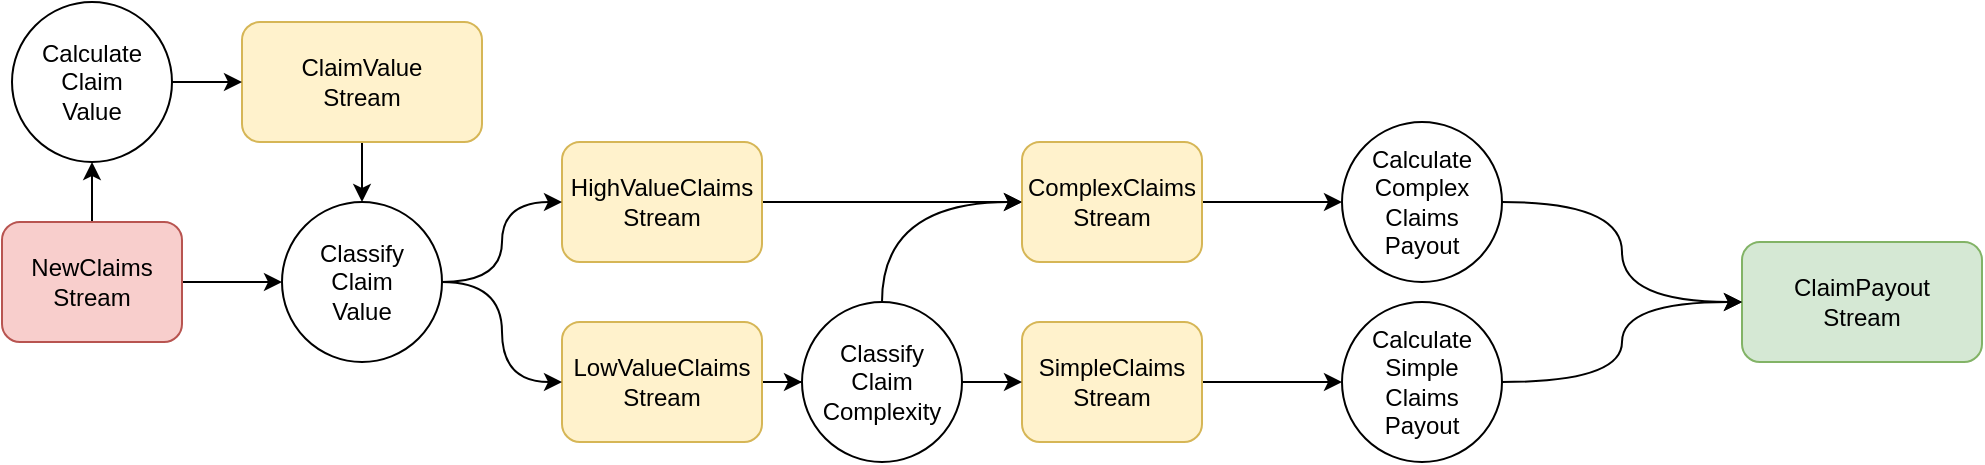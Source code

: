 <mxfile version="14.6.11" type="device"><diagram id="JLejQ_-pHV9k79WDn4vu" name="Page-1"><mxGraphModel dx="1038" dy="536" grid="1" gridSize="10" guides="1" tooltips="1" connect="1" arrows="1" fold="1" page="1" pageScale="1" pageWidth="827" pageHeight="1169" math="0" shadow="0"><root><mxCell id="0"/><mxCell id="1" parent="0"/><mxCell id="Sl7s-AR7URShg2lnCUr_-15" style="edgeStyle=orthogonalEdgeStyle;rounded=0;orthogonalLoop=1;jettySize=auto;html=1;" edge="1" parent="1" source="Sl7s-AR7URShg2lnCUr_-1" target="Sl7s-AR7URShg2lnCUr_-10"><mxGeometry relative="1" as="geometry"/></mxCell><mxCell id="Sl7s-AR7URShg2lnCUr_-18" style="edgeStyle=orthogonalEdgeStyle;rounded=0;orthogonalLoop=1;jettySize=auto;html=1;" edge="1" parent="1" source="Sl7s-AR7URShg2lnCUr_-1" target="Sl7s-AR7URShg2lnCUr_-11"><mxGeometry relative="1" as="geometry"/></mxCell><mxCell id="Sl7s-AR7URShg2lnCUr_-1" value="&lt;div&gt;NewClaims&lt;/div&gt;&lt;div&gt;Stream&lt;br&gt;&lt;/div&gt;" style="rounded=1;whiteSpace=wrap;html=1;fillColor=#f8cecc;strokeColor=#b85450;" vertex="1" parent="1"><mxGeometry x="10" y="120" width="90" height="60" as="geometry"/></mxCell><mxCell id="Sl7s-AR7URShg2lnCUr_-17" style="edgeStyle=orthogonalEdgeStyle;rounded=0;orthogonalLoop=1;jettySize=auto;html=1;" edge="1" parent="1" source="Sl7s-AR7URShg2lnCUr_-2" target="Sl7s-AR7URShg2lnCUr_-11"><mxGeometry relative="1" as="geometry"/></mxCell><mxCell id="Sl7s-AR7URShg2lnCUr_-2" value="&lt;div&gt;ClaimValue&lt;/div&gt;&lt;div&gt;Stream&lt;br&gt;&lt;/div&gt;" style="rounded=1;whiteSpace=wrap;html=1;fillColor=#fff2cc;strokeColor=#d6b656;" vertex="1" parent="1"><mxGeometry x="130" y="20" width="120" height="60" as="geometry"/></mxCell><mxCell id="Sl7s-AR7URShg2lnCUr_-21" style="edgeStyle=orthogonalEdgeStyle;rounded=0;orthogonalLoop=1;jettySize=auto;html=1;entryX=0;entryY=0.5;entryDx=0;entryDy=0;" edge="1" parent="1" source="Sl7s-AR7URShg2lnCUr_-3" target="Sl7s-AR7URShg2lnCUr_-6"><mxGeometry relative="1" as="geometry"/></mxCell><mxCell id="Sl7s-AR7URShg2lnCUr_-3" value="&lt;div&gt;HighValueClaims&lt;/div&gt;&lt;div&gt;Stream&lt;/div&gt;" style="rounded=1;whiteSpace=wrap;html=1;fillColor=#fff2cc;strokeColor=#d6b656;" vertex="1" parent="1"><mxGeometry x="290" y="80" width="100" height="60" as="geometry"/></mxCell><mxCell id="Sl7s-AR7URShg2lnCUr_-22" style="edgeStyle=orthogonalEdgeStyle;rounded=0;orthogonalLoop=1;jettySize=auto;html=1;" edge="1" parent="1" source="Sl7s-AR7URShg2lnCUr_-4" target="Sl7s-AR7URShg2lnCUr_-12"><mxGeometry relative="1" as="geometry"/></mxCell><mxCell id="Sl7s-AR7URShg2lnCUr_-4" value="&lt;div&gt;LowValueClaims&lt;/div&gt;&lt;div&gt;Stream&lt;/div&gt;" style="rounded=1;whiteSpace=wrap;html=1;fillColor=#fff2cc;strokeColor=#d6b656;" vertex="1" parent="1"><mxGeometry x="290" y="170" width="100" height="60" as="geometry"/></mxCell><mxCell id="Sl7s-AR7URShg2lnCUr_-25" style="edgeStyle=orthogonalEdgeStyle;rounded=0;orthogonalLoop=1;jettySize=auto;html=1;entryX=0;entryY=0.5;entryDx=0;entryDy=0;" edge="1" parent="1" source="Sl7s-AR7URShg2lnCUr_-5" target="Sl7s-AR7URShg2lnCUr_-13"><mxGeometry relative="1" as="geometry"/></mxCell><mxCell id="Sl7s-AR7URShg2lnCUr_-5" value="&lt;div&gt;SimpleClaims&lt;/div&gt;&lt;div&gt;Stream&lt;/div&gt;" style="rounded=1;whiteSpace=wrap;html=1;fillColor=#fff2cc;strokeColor=#d6b656;" vertex="1" parent="1"><mxGeometry x="520" y="170" width="90" height="60" as="geometry"/></mxCell><mxCell id="Sl7s-AR7URShg2lnCUr_-26" style="edgeStyle=orthogonalEdgeStyle;rounded=0;orthogonalLoop=1;jettySize=auto;html=1;" edge="1" parent="1" source="Sl7s-AR7URShg2lnCUr_-6" target="Sl7s-AR7URShg2lnCUr_-14"><mxGeometry relative="1" as="geometry"/></mxCell><mxCell id="Sl7s-AR7URShg2lnCUr_-6" value="&lt;div&gt;ComplexClaims&lt;/div&gt;&lt;div&gt;Stream&lt;/div&gt;" style="rounded=1;whiteSpace=wrap;html=1;fillColor=#fff2cc;strokeColor=#d6b656;" vertex="1" parent="1"><mxGeometry x="520" y="80" width="90" height="60" as="geometry"/></mxCell><mxCell id="Sl7s-AR7URShg2lnCUr_-8" value="&lt;div&gt;ClaimPayout&lt;/div&gt;&lt;div&gt;Stream&lt;/div&gt;" style="rounded=1;whiteSpace=wrap;html=1;fillColor=#d5e8d4;strokeColor=#82b366;" vertex="1" parent="1"><mxGeometry x="880" y="130" width="120" height="60" as="geometry"/></mxCell><mxCell id="Sl7s-AR7URShg2lnCUr_-16" style="edgeStyle=orthogonalEdgeStyle;rounded=0;orthogonalLoop=1;jettySize=auto;html=1;" edge="1" parent="1" source="Sl7s-AR7URShg2lnCUr_-10" target="Sl7s-AR7URShg2lnCUr_-2"><mxGeometry relative="1" as="geometry"/></mxCell><mxCell id="Sl7s-AR7URShg2lnCUr_-10" value="&lt;div&gt;Calculate&lt;/div&gt;&lt;div&gt;Claim&lt;/div&gt;&lt;div&gt;Value&lt;/div&gt;" style="ellipse;whiteSpace=wrap;html=1;aspect=fixed;" vertex="1" parent="1"><mxGeometry x="15" y="10" width="80" height="80" as="geometry"/></mxCell><mxCell id="Sl7s-AR7URShg2lnCUr_-19" style="edgeStyle=orthogonalEdgeStyle;rounded=0;orthogonalLoop=1;jettySize=auto;html=1;curved=1;" edge="1" parent="1" source="Sl7s-AR7URShg2lnCUr_-11" target="Sl7s-AR7URShg2lnCUr_-3"><mxGeometry relative="1" as="geometry"/></mxCell><mxCell id="Sl7s-AR7URShg2lnCUr_-20" style="edgeStyle=orthogonalEdgeStyle;rounded=0;orthogonalLoop=1;jettySize=auto;html=1;entryX=0;entryY=0.5;entryDx=0;entryDy=0;curved=1;" edge="1" parent="1" source="Sl7s-AR7URShg2lnCUr_-11" target="Sl7s-AR7URShg2lnCUr_-4"><mxGeometry relative="1" as="geometry"/></mxCell><mxCell id="Sl7s-AR7URShg2lnCUr_-11" value="&lt;div&gt;Classify&lt;/div&gt;&lt;div&gt;Claim&lt;/div&gt;&lt;div&gt;Value&lt;/div&gt;" style="ellipse;whiteSpace=wrap;html=1;aspect=fixed;" vertex="1" parent="1"><mxGeometry x="150" y="110" width="80" height="80" as="geometry"/></mxCell><mxCell id="Sl7s-AR7URShg2lnCUr_-23" style="edgeStyle=orthogonalEdgeStyle;rounded=0;orthogonalLoop=1;jettySize=auto;html=1;exitX=1;exitY=0.5;exitDx=0;exitDy=0;" edge="1" parent="1" source="Sl7s-AR7URShg2lnCUr_-12" target="Sl7s-AR7URShg2lnCUr_-5"><mxGeometry relative="1" as="geometry"/></mxCell><mxCell id="Sl7s-AR7URShg2lnCUr_-24" style="edgeStyle=orthogonalEdgeStyle;rounded=0;orthogonalLoop=1;jettySize=auto;html=1;exitX=0.5;exitY=0;exitDx=0;exitDy=0;entryX=0;entryY=0.5;entryDx=0;entryDy=0;curved=1;" edge="1" parent="1" source="Sl7s-AR7URShg2lnCUr_-12" target="Sl7s-AR7URShg2lnCUr_-6"><mxGeometry relative="1" as="geometry"/></mxCell><mxCell id="Sl7s-AR7URShg2lnCUr_-12" value="&lt;div&gt;Classify&lt;/div&gt;&lt;div&gt;Claim&lt;/div&gt;&lt;div&gt;Complexity&lt;/div&gt;" style="ellipse;whiteSpace=wrap;html=1;aspect=fixed;" vertex="1" parent="1"><mxGeometry x="410" y="160" width="80" height="80" as="geometry"/></mxCell><mxCell id="Sl7s-AR7URShg2lnCUr_-28" style="edgeStyle=orthogonalEdgeStyle;rounded=0;orthogonalLoop=1;jettySize=auto;html=1;entryX=0;entryY=0.5;entryDx=0;entryDy=0;curved=1;" edge="1" parent="1" source="Sl7s-AR7URShg2lnCUr_-13" target="Sl7s-AR7URShg2lnCUr_-8"><mxGeometry relative="1" as="geometry"/></mxCell><mxCell id="Sl7s-AR7URShg2lnCUr_-13" value="&lt;div&gt;Calculate&lt;/div&gt;&lt;div&gt;Simple&lt;/div&gt;&lt;div&gt;Claims&lt;/div&gt;&lt;div&gt;Payout&lt;/div&gt;" style="ellipse;whiteSpace=wrap;html=1;aspect=fixed;" vertex="1" parent="1"><mxGeometry x="680" y="160" width="80" height="80" as="geometry"/></mxCell><mxCell id="Sl7s-AR7URShg2lnCUr_-27" style="edgeStyle=orthogonalEdgeStyle;rounded=0;orthogonalLoop=1;jettySize=auto;html=1;curved=1;" edge="1" parent="1" source="Sl7s-AR7URShg2lnCUr_-14" target="Sl7s-AR7URShg2lnCUr_-8"><mxGeometry relative="1" as="geometry"/></mxCell><mxCell id="Sl7s-AR7URShg2lnCUr_-14" value="&lt;div&gt;Calculate&lt;/div&gt;&lt;div&gt;Complex&lt;/div&gt;&lt;div&gt;Claims&lt;/div&gt;&lt;div&gt;Payout&lt;/div&gt;" style="ellipse;whiteSpace=wrap;html=1;aspect=fixed;" vertex="1" parent="1"><mxGeometry x="680" y="70" width="80" height="80" as="geometry"/></mxCell></root></mxGraphModel></diagram></mxfile>